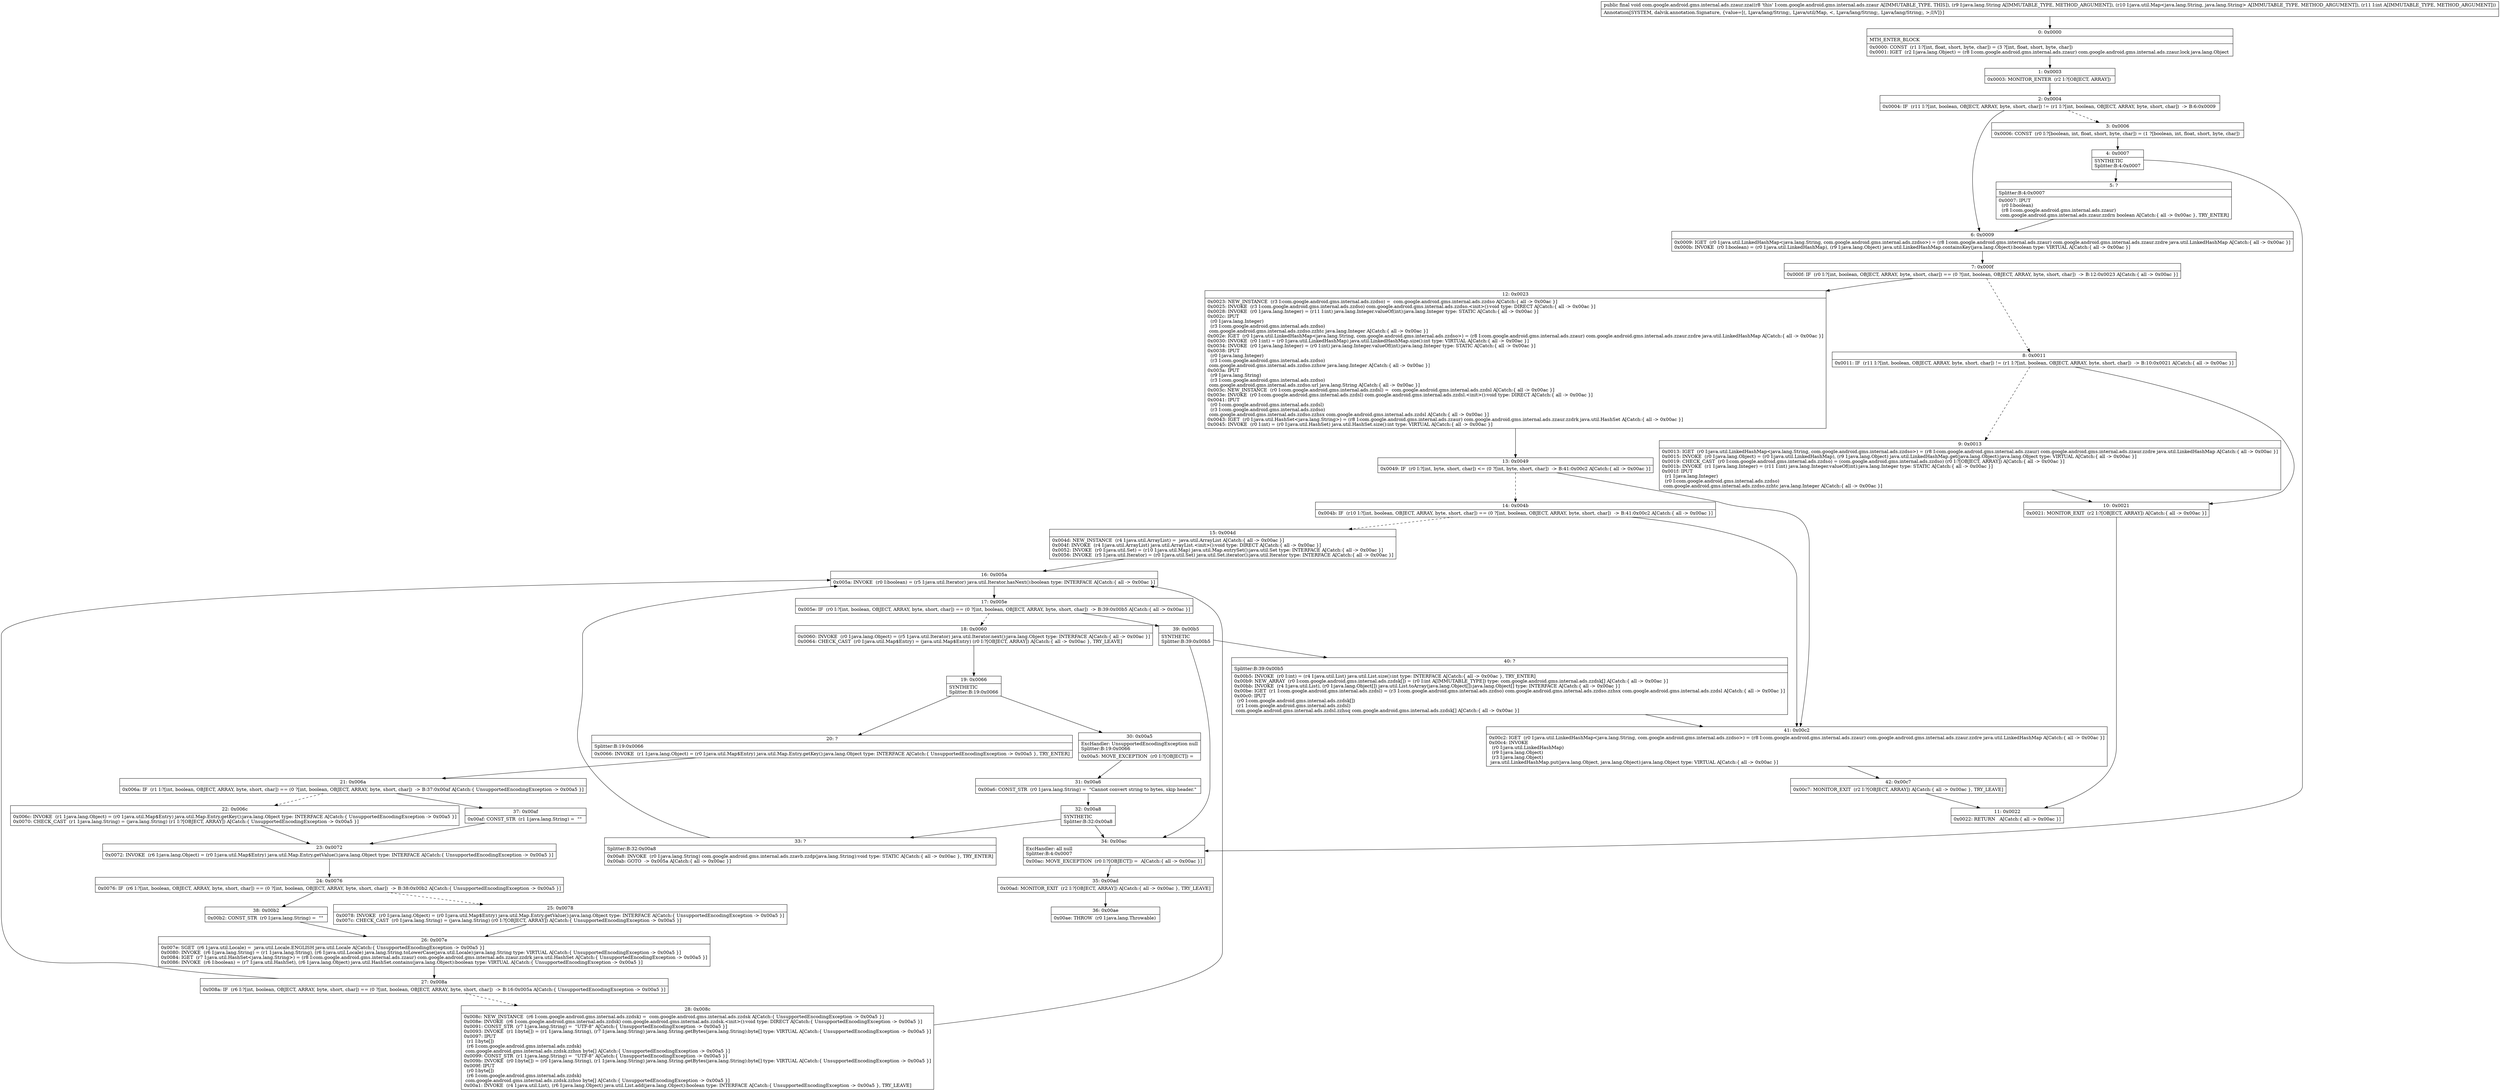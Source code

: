 digraph "CFG forcom.google.android.gms.internal.ads.zzaur.zza(Ljava\/lang\/String;Ljava\/util\/Map;I)V" {
Node_0 [shape=record,label="{0\:\ 0x0000|MTH_ENTER_BLOCK\l|0x0000: CONST  (r1 I:?[int, float, short, byte, char]) = (3 ?[int, float, short, byte, char]) \l0x0001: IGET  (r2 I:java.lang.Object) = (r8 I:com.google.android.gms.internal.ads.zzaur) com.google.android.gms.internal.ads.zzaur.lock java.lang.Object \l}"];
Node_1 [shape=record,label="{1\:\ 0x0003|0x0003: MONITOR_ENTER  (r2 I:?[OBJECT, ARRAY]) \l}"];
Node_2 [shape=record,label="{2\:\ 0x0004|0x0004: IF  (r11 I:?[int, boolean, OBJECT, ARRAY, byte, short, char]) != (r1 I:?[int, boolean, OBJECT, ARRAY, byte, short, char])  \-\> B:6:0x0009 \l}"];
Node_3 [shape=record,label="{3\:\ 0x0006|0x0006: CONST  (r0 I:?[boolean, int, float, short, byte, char]) = (1 ?[boolean, int, float, short, byte, char]) \l}"];
Node_4 [shape=record,label="{4\:\ 0x0007|SYNTHETIC\lSplitter:B:4:0x0007\l}"];
Node_5 [shape=record,label="{5\:\ ?|Splitter:B:4:0x0007\l|0x0007: IPUT  \l  (r0 I:boolean)\l  (r8 I:com.google.android.gms.internal.ads.zzaur)\l com.google.android.gms.internal.ads.zzaur.zzdrn boolean A[Catch:\{ all \-\> 0x00ac \}, TRY_ENTER]\l}"];
Node_6 [shape=record,label="{6\:\ 0x0009|0x0009: IGET  (r0 I:java.util.LinkedHashMap\<java.lang.String, com.google.android.gms.internal.ads.zzdso\>) = (r8 I:com.google.android.gms.internal.ads.zzaur) com.google.android.gms.internal.ads.zzaur.zzdre java.util.LinkedHashMap A[Catch:\{ all \-\> 0x00ac \}]\l0x000b: INVOKE  (r0 I:boolean) = (r0 I:java.util.LinkedHashMap), (r9 I:java.lang.Object) java.util.LinkedHashMap.containsKey(java.lang.Object):boolean type: VIRTUAL A[Catch:\{ all \-\> 0x00ac \}]\l}"];
Node_7 [shape=record,label="{7\:\ 0x000f|0x000f: IF  (r0 I:?[int, boolean, OBJECT, ARRAY, byte, short, char]) == (0 ?[int, boolean, OBJECT, ARRAY, byte, short, char])  \-\> B:12:0x0023 A[Catch:\{ all \-\> 0x00ac \}]\l}"];
Node_8 [shape=record,label="{8\:\ 0x0011|0x0011: IF  (r11 I:?[int, boolean, OBJECT, ARRAY, byte, short, char]) != (r1 I:?[int, boolean, OBJECT, ARRAY, byte, short, char])  \-\> B:10:0x0021 A[Catch:\{ all \-\> 0x00ac \}]\l}"];
Node_9 [shape=record,label="{9\:\ 0x0013|0x0013: IGET  (r0 I:java.util.LinkedHashMap\<java.lang.String, com.google.android.gms.internal.ads.zzdso\>) = (r8 I:com.google.android.gms.internal.ads.zzaur) com.google.android.gms.internal.ads.zzaur.zzdre java.util.LinkedHashMap A[Catch:\{ all \-\> 0x00ac \}]\l0x0015: INVOKE  (r0 I:java.lang.Object) = (r0 I:java.util.LinkedHashMap), (r9 I:java.lang.Object) java.util.LinkedHashMap.get(java.lang.Object):java.lang.Object type: VIRTUAL A[Catch:\{ all \-\> 0x00ac \}]\l0x0019: CHECK_CAST  (r0 I:com.google.android.gms.internal.ads.zzdso) = (com.google.android.gms.internal.ads.zzdso) (r0 I:?[OBJECT, ARRAY]) A[Catch:\{ all \-\> 0x00ac \}]\l0x001b: INVOKE  (r1 I:java.lang.Integer) = (r11 I:int) java.lang.Integer.valueOf(int):java.lang.Integer type: STATIC A[Catch:\{ all \-\> 0x00ac \}]\l0x001f: IPUT  \l  (r1 I:java.lang.Integer)\l  (r0 I:com.google.android.gms.internal.ads.zzdso)\l com.google.android.gms.internal.ads.zzdso.zzhtc java.lang.Integer A[Catch:\{ all \-\> 0x00ac \}]\l}"];
Node_10 [shape=record,label="{10\:\ 0x0021|0x0021: MONITOR_EXIT  (r2 I:?[OBJECT, ARRAY]) A[Catch:\{ all \-\> 0x00ac \}]\l}"];
Node_11 [shape=record,label="{11\:\ 0x0022|0x0022: RETURN   A[Catch:\{ all \-\> 0x00ac \}]\l}"];
Node_12 [shape=record,label="{12\:\ 0x0023|0x0023: NEW_INSTANCE  (r3 I:com.google.android.gms.internal.ads.zzdso) =  com.google.android.gms.internal.ads.zzdso A[Catch:\{ all \-\> 0x00ac \}]\l0x0025: INVOKE  (r3 I:com.google.android.gms.internal.ads.zzdso) com.google.android.gms.internal.ads.zzdso.\<init\>():void type: DIRECT A[Catch:\{ all \-\> 0x00ac \}]\l0x0028: INVOKE  (r0 I:java.lang.Integer) = (r11 I:int) java.lang.Integer.valueOf(int):java.lang.Integer type: STATIC A[Catch:\{ all \-\> 0x00ac \}]\l0x002c: IPUT  \l  (r0 I:java.lang.Integer)\l  (r3 I:com.google.android.gms.internal.ads.zzdso)\l com.google.android.gms.internal.ads.zzdso.zzhtc java.lang.Integer A[Catch:\{ all \-\> 0x00ac \}]\l0x002e: IGET  (r0 I:java.util.LinkedHashMap\<java.lang.String, com.google.android.gms.internal.ads.zzdso\>) = (r8 I:com.google.android.gms.internal.ads.zzaur) com.google.android.gms.internal.ads.zzaur.zzdre java.util.LinkedHashMap A[Catch:\{ all \-\> 0x00ac \}]\l0x0030: INVOKE  (r0 I:int) = (r0 I:java.util.LinkedHashMap) java.util.LinkedHashMap.size():int type: VIRTUAL A[Catch:\{ all \-\> 0x00ac \}]\l0x0034: INVOKE  (r0 I:java.lang.Integer) = (r0 I:int) java.lang.Integer.valueOf(int):java.lang.Integer type: STATIC A[Catch:\{ all \-\> 0x00ac \}]\l0x0038: IPUT  \l  (r0 I:java.lang.Integer)\l  (r3 I:com.google.android.gms.internal.ads.zzdso)\l com.google.android.gms.internal.ads.zzdso.zzhsw java.lang.Integer A[Catch:\{ all \-\> 0x00ac \}]\l0x003a: IPUT  \l  (r9 I:java.lang.String)\l  (r3 I:com.google.android.gms.internal.ads.zzdso)\l com.google.android.gms.internal.ads.zzdso.url java.lang.String A[Catch:\{ all \-\> 0x00ac \}]\l0x003c: NEW_INSTANCE  (r0 I:com.google.android.gms.internal.ads.zzdsl) =  com.google.android.gms.internal.ads.zzdsl A[Catch:\{ all \-\> 0x00ac \}]\l0x003e: INVOKE  (r0 I:com.google.android.gms.internal.ads.zzdsl) com.google.android.gms.internal.ads.zzdsl.\<init\>():void type: DIRECT A[Catch:\{ all \-\> 0x00ac \}]\l0x0041: IPUT  \l  (r0 I:com.google.android.gms.internal.ads.zzdsl)\l  (r3 I:com.google.android.gms.internal.ads.zzdso)\l com.google.android.gms.internal.ads.zzdso.zzhsx com.google.android.gms.internal.ads.zzdsl A[Catch:\{ all \-\> 0x00ac \}]\l0x0043: IGET  (r0 I:java.util.HashSet\<java.lang.String\>) = (r8 I:com.google.android.gms.internal.ads.zzaur) com.google.android.gms.internal.ads.zzaur.zzdrk java.util.HashSet A[Catch:\{ all \-\> 0x00ac \}]\l0x0045: INVOKE  (r0 I:int) = (r0 I:java.util.HashSet) java.util.HashSet.size():int type: VIRTUAL A[Catch:\{ all \-\> 0x00ac \}]\l}"];
Node_13 [shape=record,label="{13\:\ 0x0049|0x0049: IF  (r0 I:?[int, byte, short, char]) \<= (0 ?[int, byte, short, char])  \-\> B:41:0x00c2 A[Catch:\{ all \-\> 0x00ac \}]\l}"];
Node_14 [shape=record,label="{14\:\ 0x004b|0x004b: IF  (r10 I:?[int, boolean, OBJECT, ARRAY, byte, short, char]) == (0 ?[int, boolean, OBJECT, ARRAY, byte, short, char])  \-\> B:41:0x00c2 A[Catch:\{ all \-\> 0x00ac \}]\l}"];
Node_15 [shape=record,label="{15\:\ 0x004d|0x004d: NEW_INSTANCE  (r4 I:java.util.ArrayList) =  java.util.ArrayList A[Catch:\{ all \-\> 0x00ac \}]\l0x004f: INVOKE  (r4 I:java.util.ArrayList) java.util.ArrayList.\<init\>():void type: DIRECT A[Catch:\{ all \-\> 0x00ac \}]\l0x0052: INVOKE  (r0 I:java.util.Set) = (r10 I:java.util.Map) java.util.Map.entrySet():java.util.Set type: INTERFACE A[Catch:\{ all \-\> 0x00ac \}]\l0x0056: INVOKE  (r5 I:java.util.Iterator) = (r0 I:java.util.Set) java.util.Set.iterator():java.util.Iterator type: INTERFACE A[Catch:\{ all \-\> 0x00ac \}]\l}"];
Node_16 [shape=record,label="{16\:\ 0x005a|0x005a: INVOKE  (r0 I:boolean) = (r5 I:java.util.Iterator) java.util.Iterator.hasNext():boolean type: INTERFACE A[Catch:\{ all \-\> 0x00ac \}]\l}"];
Node_17 [shape=record,label="{17\:\ 0x005e|0x005e: IF  (r0 I:?[int, boolean, OBJECT, ARRAY, byte, short, char]) == (0 ?[int, boolean, OBJECT, ARRAY, byte, short, char])  \-\> B:39:0x00b5 A[Catch:\{ all \-\> 0x00ac \}]\l}"];
Node_18 [shape=record,label="{18\:\ 0x0060|0x0060: INVOKE  (r0 I:java.lang.Object) = (r5 I:java.util.Iterator) java.util.Iterator.next():java.lang.Object type: INTERFACE A[Catch:\{ all \-\> 0x00ac \}]\l0x0064: CHECK_CAST  (r0 I:java.util.Map$Entry) = (java.util.Map$Entry) (r0 I:?[OBJECT, ARRAY]) A[Catch:\{ all \-\> 0x00ac \}, TRY_LEAVE]\l}"];
Node_19 [shape=record,label="{19\:\ 0x0066|SYNTHETIC\lSplitter:B:19:0x0066\l}"];
Node_20 [shape=record,label="{20\:\ ?|Splitter:B:19:0x0066\l|0x0066: INVOKE  (r1 I:java.lang.Object) = (r0 I:java.util.Map$Entry) java.util.Map.Entry.getKey():java.lang.Object type: INTERFACE A[Catch:\{ UnsupportedEncodingException \-\> 0x00a5 \}, TRY_ENTER]\l}"];
Node_21 [shape=record,label="{21\:\ 0x006a|0x006a: IF  (r1 I:?[int, boolean, OBJECT, ARRAY, byte, short, char]) == (0 ?[int, boolean, OBJECT, ARRAY, byte, short, char])  \-\> B:37:0x00af A[Catch:\{ UnsupportedEncodingException \-\> 0x00a5 \}]\l}"];
Node_22 [shape=record,label="{22\:\ 0x006c|0x006c: INVOKE  (r1 I:java.lang.Object) = (r0 I:java.util.Map$Entry) java.util.Map.Entry.getKey():java.lang.Object type: INTERFACE A[Catch:\{ UnsupportedEncodingException \-\> 0x00a5 \}]\l0x0070: CHECK_CAST  (r1 I:java.lang.String) = (java.lang.String) (r1 I:?[OBJECT, ARRAY]) A[Catch:\{ UnsupportedEncodingException \-\> 0x00a5 \}]\l}"];
Node_23 [shape=record,label="{23\:\ 0x0072|0x0072: INVOKE  (r6 I:java.lang.Object) = (r0 I:java.util.Map$Entry) java.util.Map.Entry.getValue():java.lang.Object type: INTERFACE A[Catch:\{ UnsupportedEncodingException \-\> 0x00a5 \}]\l}"];
Node_24 [shape=record,label="{24\:\ 0x0076|0x0076: IF  (r6 I:?[int, boolean, OBJECT, ARRAY, byte, short, char]) == (0 ?[int, boolean, OBJECT, ARRAY, byte, short, char])  \-\> B:38:0x00b2 A[Catch:\{ UnsupportedEncodingException \-\> 0x00a5 \}]\l}"];
Node_25 [shape=record,label="{25\:\ 0x0078|0x0078: INVOKE  (r0 I:java.lang.Object) = (r0 I:java.util.Map$Entry) java.util.Map.Entry.getValue():java.lang.Object type: INTERFACE A[Catch:\{ UnsupportedEncodingException \-\> 0x00a5 \}]\l0x007c: CHECK_CAST  (r0 I:java.lang.String) = (java.lang.String) (r0 I:?[OBJECT, ARRAY]) A[Catch:\{ UnsupportedEncodingException \-\> 0x00a5 \}]\l}"];
Node_26 [shape=record,label="{26\:\ 0x007e|0x007e: SGET  (r6 I:java.util.Locale) =  java.util.Locale.ENGLISH java.util.Locale A[Catch:\{ UnsupportedEncodingException \-\> 0x00a5 \}]\l0x0080: INVOKE  (r6 I:java.lang.String) = (r1 I:java.lang.String), (r6 I:java.util.Locale) java.lang.String.toLowerCase(java.util.Locale):java.lang.String type: VIRTUAL A[Catch:\{ UnsupportedEncodingException \-\> 0x00a5 \}]\l0x0084: IGET  (r7 I:java.util.HashSet\<java.lang.String\>) = (r8 I:com.google.android.gms.internal.ads.zzaur) com.google.android.gms.internal.ads.zzaur.zzdrk java.util.HashSet A[Catch:\{ UnsupportedEncodingException \-\> 0x00a5 \}]\l0x0086: INVOKE  (r6 I:boolean) = (r7 I:java.util.HashSet), (r6 I:java.lang.Object) java.util.HashSet.contains(java.lang.Object):boolean type: VIRTUAL A[Catch:\{ UnsupportedEncodingException \-\> 0x00a5 \}]\l}"];
Node_27 [shape=record,label="{27\:\ 0x008a|0x008a: IF  (r6 I:?[int, boolean, OBJECT, ARRAY, byte, short, char]) == (0 ?[int, boolean, OBJECT, ARRAY, byte, short, char])  \-\> B:16:0x005a A[Catch:\{ UnsupportedEncodingException \-\> 0x00a5 \}]\l}"];
Node_28 [shape=record,label="{28\:\ 0x008c|0x008c: NEW_INSTANCE  (r6 I:com.google.android.gms.internal.ads.zzdsk) =  com.google.android.gms.internal.ads.zzdsk A[Catch:\{ UnsupportedEncodingException \-\> 0x00a5 \}]\l0x008e: INVOKE  (r6 I:com.google.android.gms.internal.ads.zzdsk) com.google.android.gms.internal.ads.zzdsk.\<init\>():void type: DIRECT A[Catch:\{ UnsupportedEncodingException \-\> 0x00a5 \}]\l0x0091: CONST_STR  (r7 I:java.lang.String) =  \"UTF\-8\" A[Catch:\{ UnsupportedEncodingException \-\> 0x00a5 \}]\l0x0093: INVOKE  (r1 I:byte[]) = (r1 I:java.lang.String), (r7 I:java.lang.String) java.lang.String.getBytes(java.lang.String):byte[] type: VIRTUAL A[Catch:\{ UnsupportedEncodingException \-\> 0x00a5 \}]\l0x0097: IPUT  \l  (r1 I:byte[])\l  (r6 I:com.google.android.gms.internal.ads.zzdsk)\l com.google.android.gms.internal.ads.zzdsk.zzhsn byte[] A[Catch:\{ UnsupportedEncodingException \-\> 0x00a5 \}]\l0x0099: CONST_STR  (r1 I:java.lang.String) =  \"UTF\-8\" A[Catch:\{ UnsupportedEncodingException \-\> 0x00a5 \}]\l0x009b: INVOKE  (r0 I:byte[]) = (r0 I:java.lang.String), (r1 I:java.lang.String) java.lang.String.getBytes(java.lang.String):byte[] type: VIRTUAL A[Catch:\{ UnsupportedEncodingException \-\> 0x00a5 \}]\l0x009f: IPUT  \l  (r0 I:byte[])\l  (r6 I:com.google.android.gms.internal.ads.zzdsk)\l com.google.android.gms.internal.ads.zzdsk.zzhso byte[] A[Catch:\{ UnsupportedEncodingException \-\> 0x00a5 \}]\l0x00a1: INVOKE  (r4 I:java.util.List), (r6 I:java.lang.Object) java.util.List.add(java.lang.Object):boolean type: INTERFACE A[Catch:\{ UnsupportedEncodingException \-\> 0x00a5 \}, TRY_LEAVE]\l}"];
Node_30 [shape=record,label="{30\:\ 0x00a5|ExcHandler: UnsupportedEncodingException null\lSplitter:B:19:0x0066\l|0x00a5: MOVE_EXCEPTION  (r0 I:?[OBJECT]) =  \l}"];
Node_31 [shape=record,label="{31\:\ 0x00a6|0x00a6: CONST_STR  (r0 I:java.lang.String) =  \"Cannot convert string to bytes, skip header.\" \l}"];
Node_32 [shape=record,label="{32\:\ 0x00a8|SYNTHETIC\lSplitter:B:32:0x00a8\l}"];
Node_33 [shape=record,label="{33\:\ ?|Splitter:B:32:0x00a8\l|0x00a8: INVOKE  (r0 I:java.lang.String) com.google.android.gms.internal.ads.zzavb.zzdp(java.lang.String):void type: STATIC A[Catch:\{ all \-\> 0x00ac \}, TRY_ENTER]\l0x00ab: GOTO  \-\> 0x005a A[Catch:\{ all \-\> 0x00ac \}]\l}"];
Node_34 [shape=record,label="{34\:\ 0x00ac|ExcHandler: all null\lSplitter:B:4:0x0007\l|0x00ac: MOVE_EXCEPTION  (r0 I:?[OBJECT]) =  A[Catch:\{ all \-\> 0x00ac \}]\l}"];
Node_35 [shape=record,label="{35\:\ 0x00ad|0x00ad: MONITOR_EXIT  (r2 I:?[OBJECT, ARRAY]) A[Catch:\{ all \-\> 0x00ac \}, TRY_LEAVE]\l}"];
Node_36 [shape=record,label="{36\:\ 0x00ae|0x00ae: THROW  (r0 I:java.lang.Throwable) \l}"];
Node_37 [shape=record,label="{37\:\ 0x00af|0x00af: CONST_STR  (r1 I:java.lang.String) =  \"\" \l}"];
Node_38 [shape=record,label="{38\:\ 0x00b2|0x00b2: CONST_STR  (r0 I:java.lang.String) =  \"\" \l}"];
Node_39 [shape=record,label="{39\:\ 0x00b5|SYNTHETIC\lSplitter:B:39:0x00b5\l}"];
Node_40 [shape=record,label="{40\:\ ?|Splitter:B:39:0x00b5\l|0x00b5: INVOKE  (r0 I:int) = (r4 I:java.util.List) java.util.List.size():int type: INTERFACE A[Catch:\{ all \-\> 0x00ac \}, TRY_ENTER]\l0x00b9: NEW_ARRAY  (r0 I:com.google.android.gms.internal.ads.zzdsk[]) = (r0 I:int A[IMMUTABLE_TYPE]) type: com.google.android.gms.internal.ads.zzdsk[] A[Catch:\{ all \-\> 0x00ac \}]\l0x00bb: INVOKE  (r4 I:java.util.List), (r0 I:java.lang.Object[]) java.util.List.toArray(java.lang.Object[]):java.lang.Object[] type: INTERFACE A[Catch:\{ all \-\> 0x00ac \}]\l0x00be: IGET  (r1 I:com.google.android.gms.internal.ads.zzdsl) = (r3 I:com.google.android.gms.internal.ads.zzdso) com.google.android.gms.internal.ads.zzdso.zzhsx com.google.android.gms.internal.ads.zzdsl A[Catch:\{ all \-\> 0x00ac \}]\l0x00c0: IPUT  \l  (r0 I:com.google.android.gms.internal.ads.zzdsk[])\l  (r1 I:com.google.android.gms.internal.ads.zzdsl)\l com.google.android.gms.internal.ads.zzdsl.zzhsq com.google.android.gms.internal.ads.zzdsk[] A[Catch:\{ all \-\> 0x00ac \}]\l}"];
Node_41 [shape=record,label="{41\:\ 0x00c2|0x00c2: IGET  (r0 I:java.util.LinkedHashMap\<java.lang.String, com.google.android.gms.internal.ads.zzdso\>) = (r8 I:com.google.android.gms.internal.ads.zzaur) com.google.android.gms.internal.ads.zzaur.zzdre java.util.LinkedHashMap A[Catch:\{ all \-\> 0x00ac \}]\l0x00c4: INVOKE  \l  (r0 I:java.util.LinkedHashMap)\l  (r9 I:java.lang.Object)\l  (r3 I:java.lang.Object)\l java.util.LinkedHashMap.put(java.lang.Object, java.lang.Object):java.lang.Object type: VIRTUAL A[Catch:\{ all \-\> 0x00ac \}]\l}"];
Node_42 [shape=record,label="{42\:\ 0x00c7|0x00c7: MONITOR_EXIT  (r2 I:?[OBJECT, ARRAY]) A[Catch:\{ all \-\> 0x00ac \}, TRY_LEAVE]\l}"];
MethodNode[shape=record,label="{public final void com.google.android.gms.internal.ads.zzaur.zza((r8 'this' I:com.google.android.gms.internal.ads.zzaur A[IMMUTABLE_TYPE, THIS]), (r9 I:java.lang.String A[IMMUTABLE_TYPE, METHOD_ARGUMENT]), (r10 I:java.util.Map\<java.lang.String, java.lang.String\> A[IMMUTABLE_TYPE, METHOD_ARGUMENT]), (r11 I:int A[IMMUTABLE_TYPE, METHOD_ARGUMENT]))  | Annotation[SYSTEM, dalvik.annotation.Signature, \{value=[(, Ljava\/lang\/String;, Ljava\/util\/Map, \<, Ljava\/lang\/String;, Ljava\/lang\/String;, \>;I)V]\}]\l}"];
MethodNode -> Node_0;
Node_0 -> Node_1;
Node_1 -> Node_2;
Node_2 -> Node_3[style=dashed];
Node_2 -> Node_6;
Node_3 -> Node_4;
Node_4 -> Node_5;
Node_4 -> Node_34;
Node_5 -> Node_6;
Node_6 -> Node_7;
Node_7 -> Node_8[style=dashed];
Node_7 -> Node_12;
Node_8 -> Node_9[style=dashed];
Node_8 -> Node_10;
Node_9 -> Node_10;
Node_10 -> Node_11;
Node_12 -> Node_13;
Node_13 -> Node_14[style=dashed];
Node_13 -> Node_41;
Node_14 -> Node_15[style=dashed];
Node_14 -> Node_41;
Node_15 -> Node_16;
Node_16 -> Node_17;
Node_17 -> Node_18[style=dashed];
Node_17 -> Node_39;
Node_18 -> Node_19;
Node_19 -> Node_20;
Node_19 -> Node_30;
Node_20 -> Node_21;
Node_21 -> Node_22[style=dashed];
Node_21 -> Node_37;
Node_22 -> Node_23;
Node_23 -> Node_24;
Node_24 -> Node_25[style=dashed];
Node_24 -> Node_38;
Node_25 -> Node_26;
Node_26 -> Node_27;
Node_27 -> Node_16;
Node_27 -> Node_28[style=dashed];
Node_28 -> Node_16;
Node_30 -> Node_31;
Node_31 -> Node_32;
Node_32 -> Node_33;
Node_32 -> Node_34;
Node_33 -> Node_16;
Node_34 -> Node_35;
Node_35 -> Node_36;
Node_37 -> Node_23;
Node_38 -> Node_26;
Node_39 -> Node_40;
Node_39 -> Node_34;
Node_40 -> Node_41;
Node_41 -> Node_42;
Node_42 -> Node_11;
}


